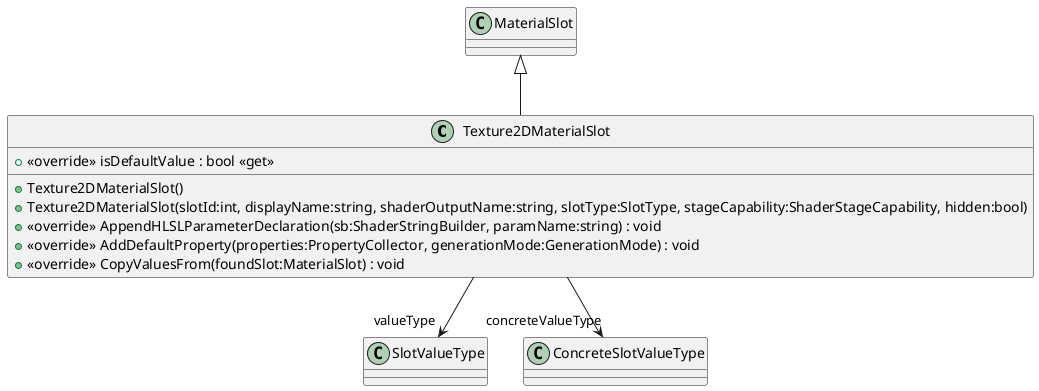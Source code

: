 @startuml
class Texture2DMaterialSlot {
    + Texture2DMaterialSlot()
    + Texture2DMaterialSlot(slotId:int, displayName:string, shaderOutputName:string, slotType:SlotType, stageCapability:ShaderStageCapability, hidden:bool)
    + <<override>> AppendHLSLParameterDeclaration(sb:ShaderStringBuilder, paramName:string) : void
    + <<override>> isDefaultValue : bool <<get>>
    + <<override>> AddDefaultProperty(properties:PropertyCollector, generationMode:GenerationMode) : void
    + <<override>> CopyValuesFrom(foundSlot:MaterialSlot) : void
}
MaterialSlot <|-- Texture2DMaterialSlot
Texture2DMaterialSlot --> "valueType" SlotValueType
Texture2DMaterialSlot --> "concreteValueType" ConcreteSlotValueType
@enduml

